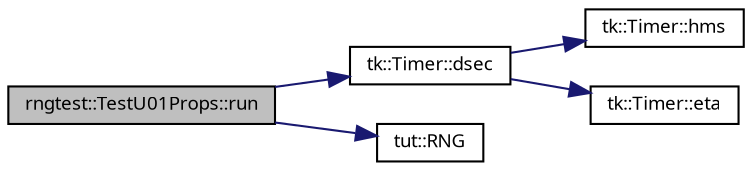 digraph "rngtest::TestU01Props::run"
{
 // INTERACTIVE_SVG=YES
  bgcolor="transparent";
  edge [fontname="sans-serif",fontsize="9",labelfontname="sans-serif",labelfontsize="9"];
  node [fontname="sans-serif",fontsize="9",shape=record];
  rankdir="LR";
  Node1 [label="rngtest::TestU01Props::run",height=0.2,width=0.4,color="black", fillcolor="grey75", style="filled", fontcolor="black"];
  Node1 -> Node2 [color="midnightblue",fontsize="9",style="solid",fontname="sans-serif"];
  Node2 [label="tk::Timer::dsec",height=0.2,width=0.4,color="black",URL="$classtk_1_1_timer.html#a08304f78d80271af5adc8115d6d55a93"];
  Node2 -> Node3 [color="midnightblue",fontsize="9",style="solid",fontname="sans-serif"];
  Node3 [label="tk::Timer::hms",height=0.2,width=0.4,color="black",URL="$classtk_1_1_timer.html#af7cc14f6a5a745b27b9653847c6dc5b3"];
  Node2 -> Node4 [color="midnightblue",fontsize="9",style="solid",fontname="sans-serif"];
  Node4 [label="tk::Timer::eta",height=0.2,width=0.4,color="black",URL="$classtk_1_1_timer.html#a7b91e64c21f4db8db7b7119ce2b2ae22",tooltip="Estimate time for accomplishment. "];
  Node1 -> Node5 [color="midnightblue",fontsize="9",style="solid",fontname="sans-serif"];
  Node5 [label="tut::RNG",height=0.2,width=0.4,color="black",URL="$namespacetut.html#a316731162657b1b1e58291515240b16f",tooltip="Define test group. "];
}
